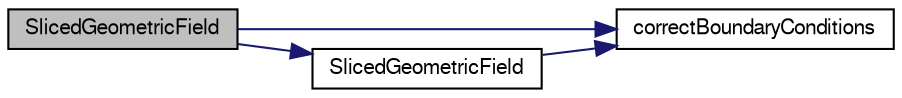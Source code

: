 digraph "SlicedGeometricField"
{
  bgcolor="transparent";
  edge [fontname="FreeSans",fontsize="10",labelfontname="FreeSans",labelfontsize="10"];
  node [fontname="FreeSans",fontsize="10",shape=record];
  rankdir="LR";
  Node5 [label="SlicedGeometricField",height=0.2,width=0.4,color="black", fillcolor="grey75", style="filled", fontcolor="black"];
  Node5 -> Node6 [color="midnightblue",fontsize="10",style="solid",fontname="FreeSans"];
  Node6 [label="correctBoundaryConditions",height=0.2,width=0.4,color="black",URL="$a38027.html#a00a7f09fddd305c7a7977494b2a6a952"];
  Node5 -> Node7 [color="midnightblue",fontsize="10",style="solid",fontname="FreeSans"];
  Node7 [label="SlicedGeometricField",height=0.2,width=0.4,color="black",URL="$a22430.html#a96850e9157e95987ffb4ac25c30b84c7",tooltip="Construct from components and field to slice. "];
  Node7 -> Node6 [color="midnightblue",fontsize="10",style="solid",fontname="FreeSans"];
}
